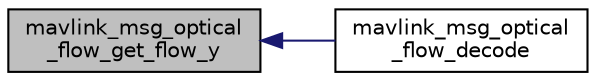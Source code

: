 digraph "mavlink_msg_optical_flow_get_flow_y"
{
 // INTERACTIVE_SVG=YES
  edge [fontname="Helvetica",fontsize="10",labelfontname="Helvetica",labelfontsize="10"];
  node [fontname="Helvetica",fontsize="10",shape=record];
  rankdir="LR";
  Node1 [label="mavlink_msg_optical\l_flow_get_flow_y",height=0.2,width=0.4,color="black", fillcolor="grey75", style="filled" fontcolor="black"];
  Node1 -> Node2 [dir="back",color="midnightblue",fontsize="10",style="solid",fontname="Helvetica"];
  Node2 [label="mavlink_msg_optical\l_flow_decode",height=0.2,width=0.4,color="black", fillcolor="white", style="filled",URL="$v1_80_2common_2mavlink__msg__optical__flow_8h.html#a1cf8c546163f9a6f35e32bfc0179fe51",tooltip="Decode a optical_flow message into a struct. "];
}
